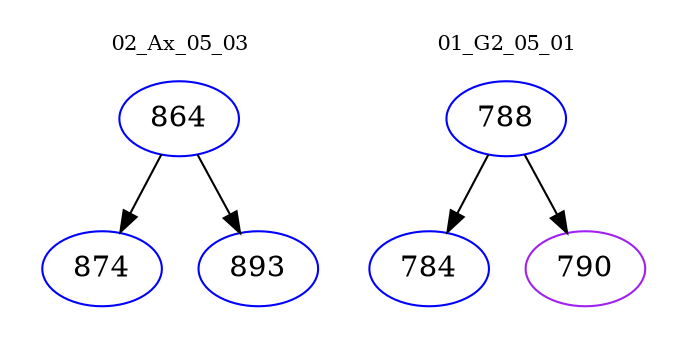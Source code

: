 digraph{
subgraph cluster_0 {
color = white
label = "02_Ax_05_03";
fontsize=10;
T0_864 [label="864", color="blue"]
T0_864 -> T0_874 [color="black"]
T0_874 [label="874", color="blue"]
T0_864 -> T0_893 [color="black"]
T0_893 [label="893", color="blue"]
}
subgraph cluster_1 {
color = white
label = "01_G2_05_01";
fontsize=10;
T1_788 [label="788", color="blue"]
T1_788 -> T1_784 [color="black"]
T1_784 [label="784", color="blue"]
T1_788 -> T1_790 [color="black"]
T1_790 [label="790", color="purple"]
}
}

